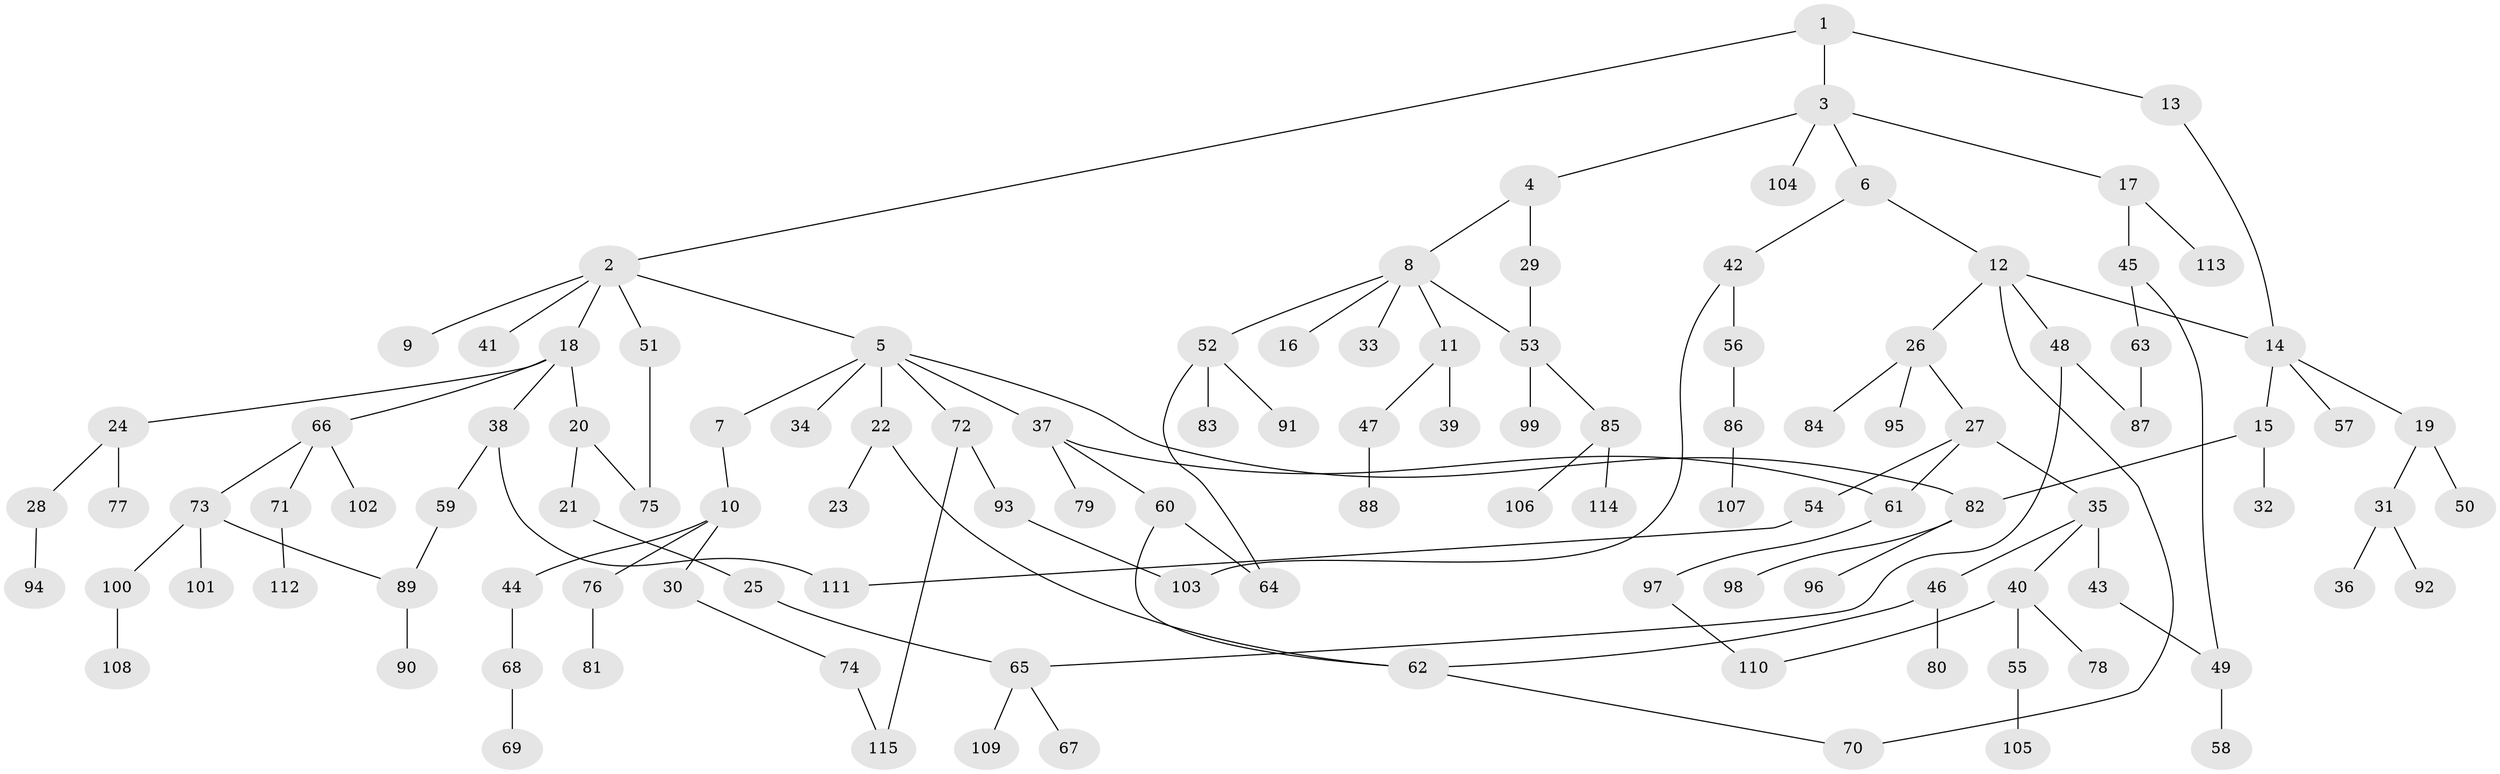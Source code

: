 // Generated by graph-tools (version 1.1) at 2025/49/03/09/25 03:49:26]
// undirected, 115 vertices, 131 edges
graph export_dot {
graph [start="1"]
  node [color=gray90,style=filled];
  1;
  2;
  3;
  4;
  5;
  6;
  7;
  8;
  9;
  10;
  11;
  12;
  13;
  14;
  15;
  16;
  17;
  18;
  19;
  20;
  21;
  22;
  23;
  24;
  25;
  26;
  27;
  28;
  29;
  30;
  31;
  32;
  33;
  34;
  35;
  36;
  37;
  38;
  39;
  40;
  41;
  42;
  43;
  44;
  45;
  46;
  47;
  48;
  49;
  50;
  51;
  52;
  53;
  54;
  55;
  56;
  57;
  58;
  59;
  60;
  61;
  62;
  63;
  64;
  65;
  66;
  67;
  68;
  69;
  70;
  71;
  72;
  73;
  74;
  75;
  76;
  77;
  78;
  79;
  80;
  81;
  82;
  83;
  84;
  85;
  86;
  87;
  88;
  89;
  90;
  91;
  92;
  93;
  94;
  95;
  96;
  97;
  98;
  99;
  100;
  101;
  102;
  103;
  104;
  105;
  106;
  107;
  108;
  109;
  110;
  111;
  112;
  113;
  114;
  115;
  1 -- 2;
  1 -- 3;
  1 -- 13;
  2 -- 5;
  2 -- 9;
  2 -- 18;
  2 -- 41;
  2 -- 51;
  3 -- 4;
  3 -- 6;
  3 -- 17;
  3 -- 104;
  4 -- 8;
  4 -- 29;
  5 -- 7;
  5 -- 22;
  5 -- 34;
  5 -- 37;
  5 -- 72;
  5 -- 82;
  6 -- 12;
  6 -- 42;
  7 -- 10;
  8 -- 11;
  8 -- 16;
  8 -- 33;
  8 -- 52;
  8 -- 53;
  10 -- 30;
  10 -- 44;
  10 -- 76;
  11 -- 39;
  11 -- 47;
  12 -- 14;
  12 -- 26;
  12 -- 48;
  12 -- 70;
  13 -- 14;
  14 -- 15;
  14 -- 19;
  14 -- 57;
  15 -- 32;
  15 -- 82;
  17 -- 45;
  17 -- 113;
  18 -- 20;
  18 -- 24;
  18 -- 38;
  18 -- 66;
  19 -- 31;
  19 -- 50;
  20 -- 21;
  20 -- 75;
  21 -- 25;
  22 -- 23;
  22 -- 62;
  24 -- 28;
  24 -- 77;
  25 -- 65;
  26 -- 27;
  26 -- 84;
  26 -- 95;
  27 -- 35;
  27 -- 54;
  27 -- 61;
  28 -- 94;
  29 -- 53;
  30 -- 74;
  31 -- 36;
  31 -- 92;
  35 -- 40;
  35 -- 43;
  35 -- 46;
  37 -- 60;
  37 -- 79;
  37 -- 61;
  38 -- 59;
  38 -- 111;
  40 -- 55;
  40 -- 78;
  40 -- 110;
  42 -- 56;
  42 -- 103;
  43 -- 49;
  44 -- 68;
  45 -- 49;
  45 -- 63;
  46 -- 80;
  46 -- 62;
  47 -- 88;
  48 -- 87;
  48 -- 65;
  49 -- 58;
  51 -- 75;
  52 -- 83;
  52 -- 91;
  52 -- 64;
  53 -- 85;
  53 -- 99;
  54 -- 111;
  55 -- 105;
  56 -- 86;
  59 -- 89;
  60 -- 64;
  60 -- 62;
  61 -- 97;
  62 -- 70;
  63 -- 87;
  65 -- 67;
  65 -- 109;
  66 -- 71;
  66 -- 73;
  66 -- 102;
  68 -- 69;
  71 -- 112;
  72 -- 93;
  72 -- 115;
  73 -- 89;
  73 -- 100;
  73 -- 101;
  74 -- 115;
  76 -- 81;
  82 -- 96;
  82 -- 98;
  85 -- 106;
  85 -- 114;
  86 -- 107;
  89 -- 90;
  93 -- 103;
  97 -- 110;
  100 -- 108;
}
